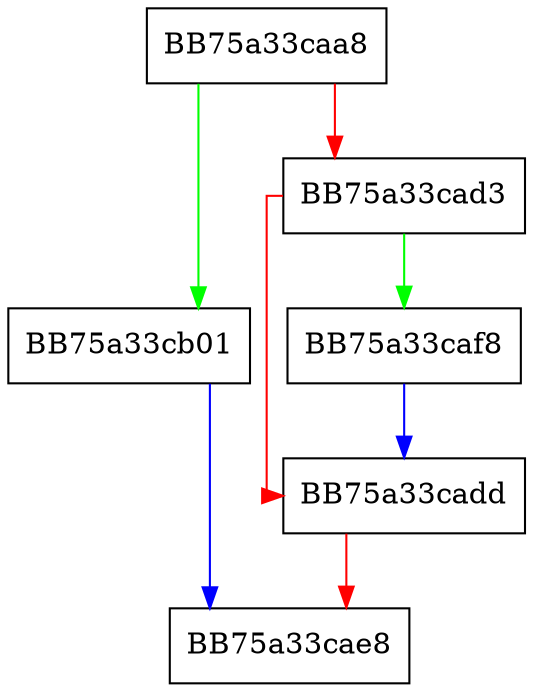 digraph GetFieldSizeEx {
  node [shape="box"];
  graph [splines=ortho];
  BB75a33caa8 -> BB75a33cb01 [color="green"];
  BB75a33caa8 -> BB75a33cad3 [color="red"];
  BB75a33cad3 -> BB75a33caf8 [color="green"];
  BB75a33cad3 -> BB75a33cadd [color="red"];
  BB75a33cadd -> BB75a33cae8 [color="red"];
  BB75a33caf8 -> BB75a33cadd [color="blue"];
  BB75a33cb01 -> BB75a33cae8 [color="blue"];
}